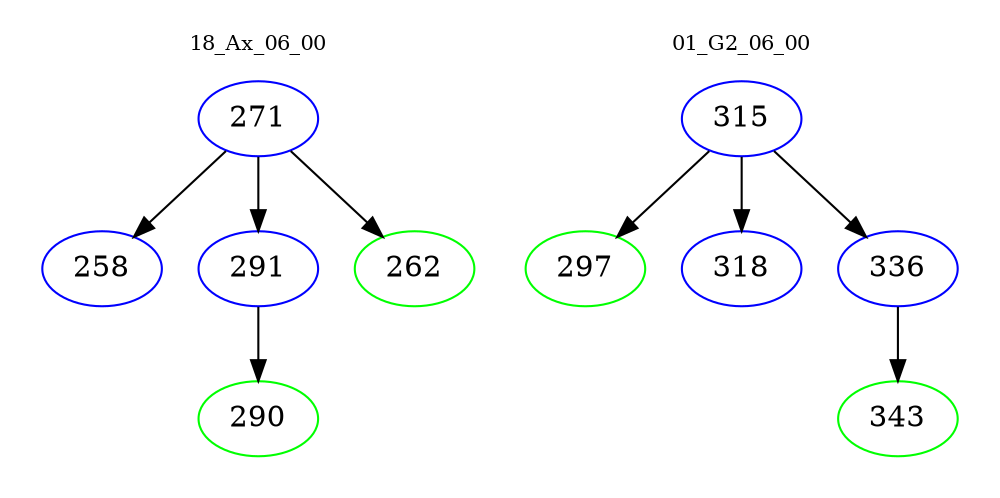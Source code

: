 digraph{
subgraph cluster_0 {
color = white
label = "18_Ax_06_00";
fontsize=10;
T0_271 [label="271", color="blue"]
T0_271 -> T0_258 [color="black"]
T0_258 [label="258", color="blue"]
T0_271 -> T0_291 [color="black"]
T0_291 [label="291", color="blue"]
T0_291 -> T0_290 [color="black"]
T0_290 [label="290", color="green"]
T0_271 -> T0_262 [color="black"]
T0_262 [label="262", color="green"]
}
subgraph cluster_1 {
color = white
label = "01_G2_06_00";
fontsize=10;
T1_315 [label="315", color="blue"]
T1_315 -> T1_297 [color="black"]
T1_297 [label="297", color="green"]
T1_315 -> T1_318 [color="black"]
T1_318 [label="318", color="blue"]
T1_315 -> T1_336 [color="black"]
T1_336 [label="336", color="blue"]
T1_336 -> T1_343 [color="black"]
T1_343 [label="343", color="green"]
}
}
